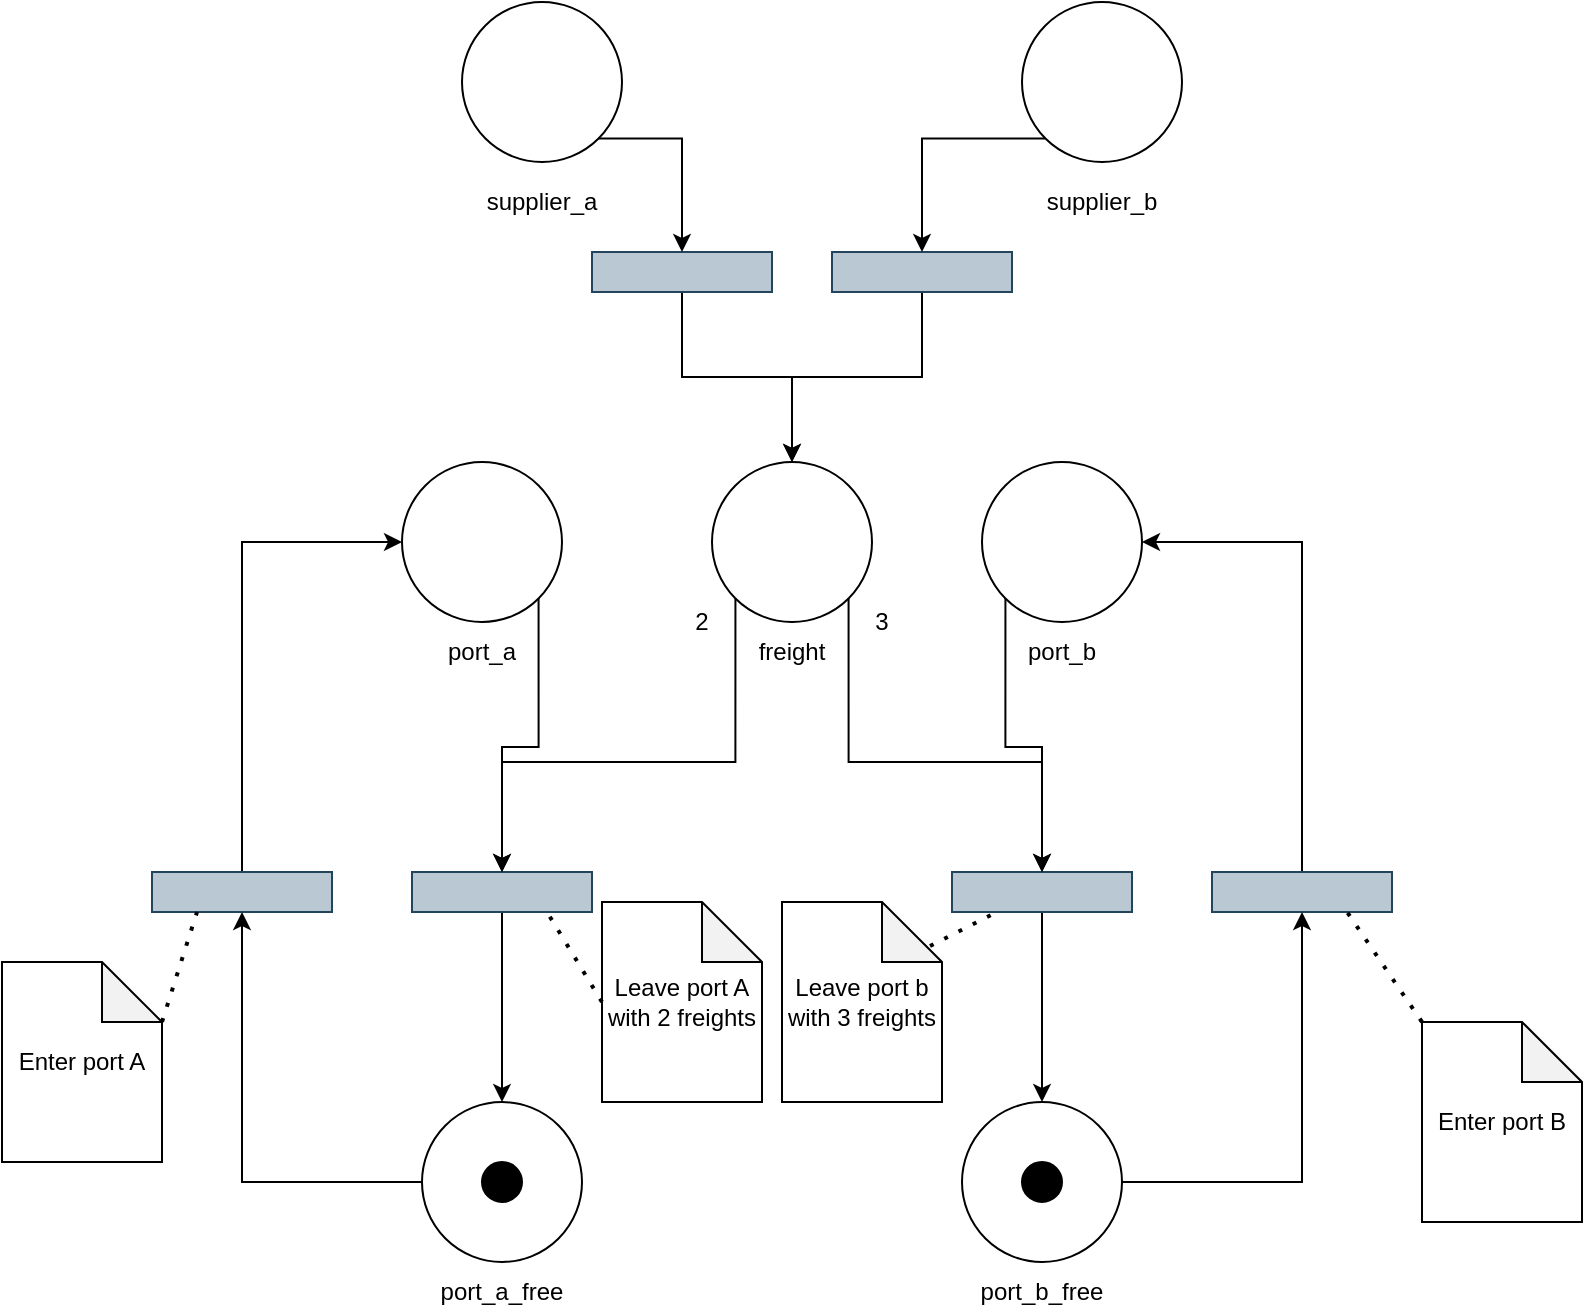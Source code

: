 <mxfile version="14.5.1" type="device"><diagram id="fgh32AiiLCKE9UCpuBI1" name="Page-1"><mxGraphModel dx="1422" dy="816" grid="1" gridSize="10" guides="1" tooltips="1" connect="1" arrows="1" fold="1" page="1" pageScale="1" pageWidth="850" pageHeight="1100" math="0" shadow="0"><root><mxCell id="0"/><mxCell id="1" parent="0"/><mxCell id="5qQaP0-r78l04IGvguSH-1" value="" style="group" vertex="1" connectable="0" parent="1"><mxGeometry x="230" y="250" width="80" height="105" as="geometry"/></mxCell><mxCell id="5qQaP0-r78l04IGvguSH-2" value="" style="ellipse;whiteSpace=wrap;html=1;aspect=fixed;" vertex="1" parent="5qQaP0-r78l04IGvguSH-1"><mxGeometry width="80" height="80" as="geometry"/></mxCell><mxCell id="5qQaP0-r78l04IGvguSH-3" value="port_a" style="text;html=1;strokeColor=none;fillColor=none;align=center;verticalAlign=middle;whiteSpace=wrap;rounded=0;" vertex="1" parent="5qQaP0-r78l04IGvguSH-1"><mxGeometry y="85" width="80" height="20" as="geometry"/></mxCell><mxCell id="5qQaP0-r78l04IGvguSH-10" style="edgeStyle=orthogonalEdgeStyle;rounded=0;orthogonalLoop=1;jettySize=auto;html=1;exitX=1;exitY=0.5;exitDx=0;exitDy=0;entryX=0.5;entryY=0;entryDx=0;entryDy=0;" edge="1" parent="1" source="5qQaP0-r78l04IGvguSH-5" target="5qQaP0-r78l04IGvguSH-7"><mxGeometry relative="1" as="geometry"/></mxCell><mxCell id="5qQaP0-r78l04IGvguSH-5" value="" style="rounded=0;whiteSpace=wrap;html=1;fillColor=#bac8d3;strokeColor=#23445d;rotation=90;" vertex="1" parent="1"><mxGeometry x="270" y="420" width="20" height="90" as="geometry"/></mxCell><mxCell id="5qQaP0-r78l04IGvguSH-6" value="" style="group" vertex="1" connectable="0" parent="1"><mxGeometry x="240" y="570" width="80" height="105" as="geometry"/></mxCell><mxCell id="5qQaP0-r78l04IGvguSH-7" value="" style="ellipse;whiteSpace=wrap;html=1;aspect=fixed;" vertex="1" parent="5qQaP0-r78l04IGvguSH-6"><mxGeometry width="80" height="80" as="geometry"/></mxCell><mxCell id="5qQaP0-r78l04IGvguSH-8" value="port_a_free" style="text;html=1;strokeColor=none;fillColor=none;align=center;verticalAlign=middle;whiteSpace=wrap;rounded=0;" vertex="1" parent="5qQaP0-r78l04IGvguSH-6"><mxGeometry y="85" width="80" height="20" as="geometry"/></mxCell><mxCell id="5qQaP0-r78l04IGvguSH-55" value="" style="ellipse;whiteSpace=wrap;html=1;aspect=fixed;fillColor=#000000;" vertex="1" parent="5qQaP0-r78l04IGvguSH-6"><mxGeometry x="30" y="30" width="20" height="20" as="geometry"/></mxCell><mxCell id="5qQaP0-r78l04IGvguSH-9" value="Leave port A with 2 freights" style="shape=note;whiteSpace=wrap;html=1;backgroundOutline=1;darkOpacity=0.05;" vertex="1" parent="1"><mxGeometry x="330" y="470" width="80" height="100" as="geometry"/></mxCell><mxCell id="5qQaP0-r78l04IGvguSH-12" style="edgeStyle=orthogonalEdgeStyle;rounded=0;orthogonalLoop=1;jettySize=auto;html=1;exitX=1;exitY=1;exitDx=0;exitDy=0;entryX=0;entryY=0.5;entryDx=0;entryDy=0;" edge="1" parent="1" source="5qQaP0-r78l04IGvguSH-2" target="5qQaP0-r78l04IGvguSH-5"><mxGeometry relative="1" as="geometry"/></mxCell><mxCell id="5qQaP0-r78l04IGvguSH-13" value="" style="endArrow=none;dashed=1;html=1;dashPattern=1 3;strokeWidth=2;exitX=0;exitY=0.5;exitDx=0;exitDy=0;exitPerimeter=0;entryX=1;entryY=0.25;entryDx=0;entryDy=0;" edge="1" parent="1" source="5qQaP0-r78l04IGvguSH-9" target="5qQaP0-r78l04IGvguSH-5"><mxGeometry width="50" height="50" relative="1" as="geometry"><mxPoint x="400" y="440" as="sourcePoint"/><mxPoint x="450" y="390" as="targetPoint"/></mxGeometry></mxCell><mxCell id="5qQaP0-r78l04IGvguSH-16" style="edgeStyle=orthogonalEdgeStyle;rounded=0;orthogonalLoop=1;jettySize=auto;html=1;exitX=0;exitY=0.5;exitDx=0;exitDy=0;entryX=0;entryY=0.5;entryDx=0;entryDy=0;" edge="1" parent="1" source="5qQaP0-r78l04IGvguSH-14" target="5qQaP0-r78l04IGvguSH-2"><mxGeometry relative="1" as="geometry"/></mxCell><mxCell id="5qQaP0-r78l04IGvguSH-14" value="" style="rounded=0;whiteSpace=wrap;html=1;fillColor=#bac8d3;strokeColor=#23445d;rotation=90;" vertex="1" parent="1"><mxGeometry x="140" y="420" width="20" height="90" as="geometry"/></mxCell><mxCell id="5qQaP0-r78l04IGvguSH-15" style="edgeStyle=orthogonalEdgeStyle;rounded=0;orthogonalLoop=1;jettySize=auto;html=1;exitX=0;exitY=0.5;exitDx=0;exitDy=0;entryX=1;entryY=0.5;entryDx=0;entryDy=0;" edge="1" parent="1" source="5qQaP0-r78l04IGvguSH-7" target="5qQaP0-r78l04IGvguSH-14"><mxGeometry relative="1" as="geometry"/></mxCell><mxCell id="5qQaP0-r78l04IGvguSH-17" value="Enter port A" style="shape=note;whiteSpace=wrap;html=1;backgroundOutline=1;darkOpacity=0.05;" vertex="1" parent="1"><mxGeometry x="30" y="500" width="80" height="100" as="geometry"/></mxCell><mxCell id="5qQaP0-r78l04IGvguSH-18" value="" style="endArrow=none;dashed=1;html=1;dashPattern=1 3;strokeWidth=2;exitX=0;exitY=0;exitDx=80;exitDy=30;exitPerimeter=0;entryX=1;entryY=0.75;entryDx=0;entryDy=0;" edge="1" parent="1" source="5qQaP0-r78l04IGvguSH-17" target="5qQaP0-r78l04IGvguSH-14"><mxGeometry width="50" height="50" relative="1" as="geometry"><mxPoint x="400" y="440" as="sourcePoint"/><mxPoint x="450" y="390" as="targetPoint"/></mxGeometry></mxCell><mxCell id="5qQaP0-r78l04IGvguSH-19" value="" style="group" vertex="1" connectable="0" parent="1"><mxGeometry x="520" y="250" width="80" height="105" as="geometry"/></mxCell><mxCell id="5qQaP0-r78l04IGvguSH-20" value="" style="ellipse;whiteSpace=wrap;html=1;aspect=fixed;" vertex="1" parent="5qQaP0-r78l04IGvguSH-19"><mxGeometry width="80" height="80" as="geometry"/></mxCell><mxCell id="5qQaP0-r78l04IGvguSH-21" value="port_b" style="text;html=1;strokeColor=none;fillColor=none;align=center;verticalAlign=middle;whiteSpace=wrap;rounded=0;" vertex="1" parent="5qQaP0-r78l04IGvguSH-19"><mxGeometry y="85" width="80" height="20" as="geometry"/></mxCell><mxCell id="5qQaP0-r78l04IGvguSH-27" style="edgeStyle=orthogonalEdgeStyle;rounded=0;orthogonalLoop=1;jettySize=auto;html=1;exitX=1;exitY=0.5;exitDx=0;exitDy=0;" edge="1" parent="1" source="5qQaP0-r78l04IGvguSH-22" target="5qQaP0-r78l04IGvguSH-25"><mxGeometry relative="1" as="geometry"/></mxCell><mxCell id="5qQaP0-r78l04IGvguSH-22" value="" style="rounded=0;whiteSpace=wrap;html=1;fillColor=#bac8d3;strokeColor=#23445d;rotation=90;" vertex="1" parent="1"><mxGeometry x="540" y="420" width="20" height="90" as="geometry"/></mxCell><mxCell id="5qQaP0-r78l04IGvguSH-23" style="edgeStyle=orthogonalEdgeStyle;rounded=0;orthogonalLoop=1;jettySize=auto;html=1;exitX=0;exitY=1;exitDx=0;exitDy=0;entryX=0;entryY=0.5;entryDx=0;entryDy=0;" edge="1" parent="1" source="5qQaP0-r78l04IGvguSH-20" target="5qQaP0-r78l04IGvguSH-22"><mxGeometry relative="1" as="geometry"/></mxCell><mxCell id="5qQaP0-r78l04IGvguSH-24" value="" style="group" vertex="1" connectable="0" parent="1"><mxGeometry x="510" y="570" width="80" height="105" as="geometry"/></mxCell><mxCell id="5qQaP0-r78l04IGvguSH-25" value="" style="ellipse;whiteSpace=wrap;html=1;aspect=fixed;" vertex="1" parent="5qQaP0-r78l04IGvguSH-24"><mxGeometry width="80" height="80" as="geometry"/></mxCell><mxCell id="5qQaP0-r78l04IGvguSH-26" value="port_b_free" style="text;html=1;strokeColor=none;fillColor=none;align=center;verticalAlign=middle;whiteSpace=wrap;rounded=0;" vertex="1" parent="5qQaP0-r78l04IGvguSH-24"><mxGeometry y="85" width="80" height="20" as="geometry"/></mxCell><mxCell id="5qQaP0-r78l04IGvguSH-54" value="" style="ellipse;whiteSpace=wrap;html=1;aspect=fixed;fillColor=#000000;" vertex="1" parent="5qQaP0-r78l04IGvguSH-24"><mxGeometry x="30" y="30" width="20" height="20" as="geometry"/></mxCell><mxCell id="5qQaP0-r78l04IGvguSH-30" style="edgeStyle=orthogonalEdgeStyle;rounded=0;orthogonalLoop=1;jettySize=auto;html=1;exitX=0;exitY=0.5;exitDx=0;exitDy=0;entryX=1;entryY=0.5;entryDx=0;entryDy=0;" edge="1" parent="1" source="5qQaP0-r78l04IGvguSH-28" target="5qQaP0-r78l04IGvguSH-20"><mxGeometry relative="1" as="geometry"/></mxCell><mxCell id="5qQaP0-r78l04IGvguSH-28" value="" style="rounded=0;whiteSpace=wrap;html=1;fillColor=#bac8d3;strokeColor=#23445d;rotation=90;" vertex="1" parent="1"><mxGeometry x="670" y="420" width="20" height="90" as="geometry"/></mxCell><mxCell id="5qQaP0-r78l04IGvguSH-29" style="edgeStyle=orthogonalEdgeStyle;rounded=0;orthogonalLoop=1;jettySize=auto;html=1;exitX=1;exitY=0.5;exitDx=0;exitDy=0;entryX=1;entryY=0.5;entryDx=0;entryDy=0;" edge="1" parent="1" source="5qQaP0-r78l04IGvguSH-25" target="5qQaP0-r78l04IGvguSH-28"><mxGeometry relative="1" as="geometry"/></mxCell><mxCell id="5qQaP0-r78l04IGvguSH-31" value="Enter port B" style="shape=note;whiteSpace=wrap;html=1;backgroundOutline=1;darkOpacity=0.05;" vertex="1" parent="1"><mxGeometry x="740" y="530" width="80" height="100" as="geometry"/></mxCell><mxCell id="5qQaP0-r78l04IGvguSH-32" value="Leave port b with 3 freights" style="shape=note;whiteSpace=wrap;html=1;backgroundOutline=1;darkOpacity=0.05;" vertex="1" parent="1"><mxGeometry x="420" y="470" width="80" height="100" as="geometry"/></mxCell><mxCell id="5qQaP0-r78l04IGvguSH-33" value="" style="endArrow=none;dashed=1;html=1;dashPattern=1 3;strokeWidth=2;exitX=0.925;exitY=0.22;exitDx=0;exitDy=0;exitPerimeter=0;entryX=1;entryY=0.75;entryDx=0;entryDy=0;" edge="1" parent="1" source="5qQaP0-r78l04IGvguSH-32" target="5qQaP0-r78l04IGvguSH-22"><mxGeometry width="50" height="50" relative="1" as="geometry"><mxPoint x="420" y="240" as="sourcePoint"/><mxPoint x="470" y="190" as="targetPoint"/></mxGeometry></mxCell><mxCell id="5qQaP0-r78l04IGvguSH-34" value="" style="endArrow=none;dashed=1;html=1;dashPattern=1 3;strokeWidth=2;exitX=0;exitY=0;exitDx=0;exitDy=0;exitPerimeter=0;entryX=1;entryY=0.25;entryDx=0;entryDy=0;" edge="1" parent="1" source="5qQaP0-r78l04IGvguSH-31" target="5qQaP0-r78l04IGvguSH-28"><mxGeometry width="50" height="50" relative="1" as="geometry"><mxPoint x="730" y="390" as="sourcePoint"/><mxPoint x="780" y="340" as="targetPoint"/></mxGeometry></mxCell><mxCell id="5qQaP0-r78l04IGvguSH-35" value="" style="group" vertex="1" connectable="0" parent="1"><mxGeometry x="385" y="250" width="105" height="105" as="geometry"/></mxCell><mxCell id="5qQaP0-r78l04IGvguSH-36" value="" style="ellipse;whiteSpace=wrap;html=1;aspect=fixed;" vertex="1" parent="5qQaP0-r78l04IGvguSH-35"><mxGeometry width="80" height="80" as="geometry"/></mxCell><mxCell id="5qQaP0-r78l04IGvguSH-37" value="freight" style="text;html=1;strokeColor=none;fillColor=none;align=center;verticalAlign=middle;whiteSpace=wrap;rounded=0;" vertex="1" parent="5qQaP0-r78l04IGvguSH-35"><mxGeometry y="85" width="80" height="20" as="geometry"/></mxCell><mxCell id="5qQaP0-r78l04IGvguSH-40" value="2" style="text;html=1;strokeColor=none;fillColor=none;align=center;verticalAlign=middle;whiteSpace=wrap;rounded=0;" vertex="1" parent="5qQaP0-r78l04IGvguSH-35"><mxGeometry x="-25" y="70" width="40" height="20" as="geometry"/></mxCell><mxCell id="5qQaP0-r78l04IGvguSH-41" value="3" style="text;html=1;strokeColor=none;fillColor=none;align=center;verticalAlign=middle;whiteSpace=wrap;rounded=0;" vertex="1" parent="5qQaP0-r78l04IGvguSH-35"><mxGeometry x="65" y="70" width="40" height="20" as="geometry"/></mxCell><mxCell id="5qQaP0-r78l04IGvguSH-38" style="edgeStyle=orthogonalEdgeStyle;rounded=0;orthogonalLoop=1;jettySize=auto;html=1;exitX=0;exitY=1;exitDx=0;exitDy=0;entryX=0;entryY=0.5;entryDx=0;entryDy=0;" edge="1" parent="1" source="5qQaP0-r78l04IGvguSH-36" target="5qQaP0-r78l04IGvguSH-5"><mxGeometry relative="1" as="geometry"><Array as="points"><mxPoint x="397" y="400"/><mxPoint x="280" y="400"/></Array></mxGeometry></mxCell><mxCell id="5qQaP0-r78l04IGvguSH-39" style="edgeStyle=orthogonalEdgeStyle;rounded=0;orthogonalLoop=1;jettySize=auto;html=1;exitX=1;exitY=1;exitDx=0;exitDy=0;entryX=0;entryY=0.5;entryDx=0;entryDy=0;" edge="1" parent="1" source="5qQaP0-r78l04IGvguSH-36" target="5qQaP0-r78l04IGvguSH-22"><mxGeometry relative="1" as="geometry"><Array as="points"><mxPoint x="453" y="400"/><mxPoint x="550" y="400"/></Array></mxGeometry></mxCell><mxCell id="5qQaP0-r78l04IGvguSH-42" value="" style="group" vertex="1" connectable="0" parent="1"><mxGeometry x="260" y="20" width="80" height="110" as="geometry"/></mxCell><mxCell id="5qQaP0-r78l04IGvguSH-43" value="" style="ellipse;whiteSpace=wrap;html=1;aspect=fixed;" vertex="1" parent="5qQaP0-r78l04IGvguSH-42"><mxGeometry width="80" height="80" as="geometry"/></mxCell><mxCell id="5qQaP0-r78l04IGvguSH-44" value="supplier_a" style="text;html=1;strokeColor=none;fillColor=none;align=center;verticalAlign=middle;whiteSpace=wrap;rounded=0;" vertex="1" parent="5qQaP0-r78l04IGvguSH-42"><mxGeometry y="89.048" width="80" height="20.952" as="geometry"/></mxCell><mxCell id="5qQaP0-r78l04IGvguSH-47" style="edgeStyle=orthogonalEdgeStyle;rounded=0;orthogonalLoop=1;jettySize=auto;html=1;exitX=1;exitY=0.5;exitDx=0;exitDy=0;entryX=0.5;entryY=0;entryDx=0;entryDy=0;" edge="1" parent="1" source="5qQaP0-r78l04IGvguSH-45" target="5qQaP0-r78l04IGvguSH-36"><mxGeometry relative="1" as="geometry"/></mxCell><mxCell id="5qQaP0-r78l04IGvguSH-45" value="" style="rounded=0;whiteSpace=wrap;html=1;fillColor=#bac8d3;strokeColor=#23445d;rotation=90;" vertex="1" parent="1"><mxGeometry x="360" y="110" width="20" height="90" as="geometry"/></mxCell><mxCell id="5qQaP0-r78l04IGvguSH-46" style="edgeStyle=orthogonalEdgeStyle;rounded=0;orthogonalLoop=1;jettySize=auto;html=1;exitX=1;exitY=1;exitDx=0;exitDy=0;entryX=0;entryY=0.5;entryDx=0;entryDy=0;" edge="1" parent="1" source="5qQaP0-r78l04IGvguSH-43" target="5qQaP0-r78l04IGvguSH-45"><mxGeometry relative="1" as="geometry"><Array as="points"><mxPoint x="370" y="88"/></Array></mxGeometry></mxCell><mxCell id="5qQaP0-r78l04IGvguSH-49" style="edgeStyle=orthogonalEdgeStyle;rounded=0;orthogonalLoop=1;jettySize=auto;html=1;exitX=1;exitY=0.5;exitDx=0;exitDy=0;entryX=0.5;entryY=0;entryDx=0;entryDy=0;" edge="1" parent="1" source="5qQaP0-r78l04IGvguSH-48" target="5qQaP0-r78l04IGvguSH-36"><mxGeometry relative="1" as="geometry"/></mxCell><mxCell id="5qQaP0-r78l04IGvguSH-48" value="" style="rounded=0;whiteSpace=wrap;html=1;fillColor=#bac8d3;strokeColor=#23445d;rotation=90;" vertex="1" parent="1"><mxGeometry x="480" y="110" width="20" height="90" as="geometry"/></mxCell><mxCell id="5qQaP0-r78l04IGvguSH-50" value="" style="group" vertex="1" connectable="0" parent="1"><mxGeometry x="540" y="20" width="80" height="110" as="geometry"/></mxCell><mxCell id="5qQaP0-r78l04IGvguSH-51" value="" style="ellipse;whiteSpace=wrap;html=1;aspect=fixed;" vertex="1" parent="5qQaP0-r78l04IGvguSH-50"><mxGeometry width="80" height="80" as="geometry"/></mxCell><mxCell id="5qQaP0-r78l04IGvguSH-52" value="supplier_b" style="text;html=1;strokeColor=none;fillColor=none;align=center;verticalAlign=middle;whiteSpace=wrap;rounded=0;" vertex="1" parent="5qQaP0-r78l04IGvguSH-50"><mxGeometry y="89.048" width="80" height="20.952" as="geometry"/></mxCell><mxCell id="5qQaP0-r78l04IGvguSH-53" style="edgeStyle=orthogonalEdgeStyle;rounded=0;orthogonalLoop=1;jettySize=auto;html=1;exitX=0;exitY=1;exitDx=0;exitDy=0;entryX=0;entryY=0.5;entryDx=0;entryDy=0;" edge="1" parent="1" source="5qQaP0-r78l04IGvguSH-51" target="5qQaP0-r78l04IGvguSH-48"><mxGeometry relative="1" as="geometry"/></mxCell></root></mxGraphModel></diagram></mxfile>